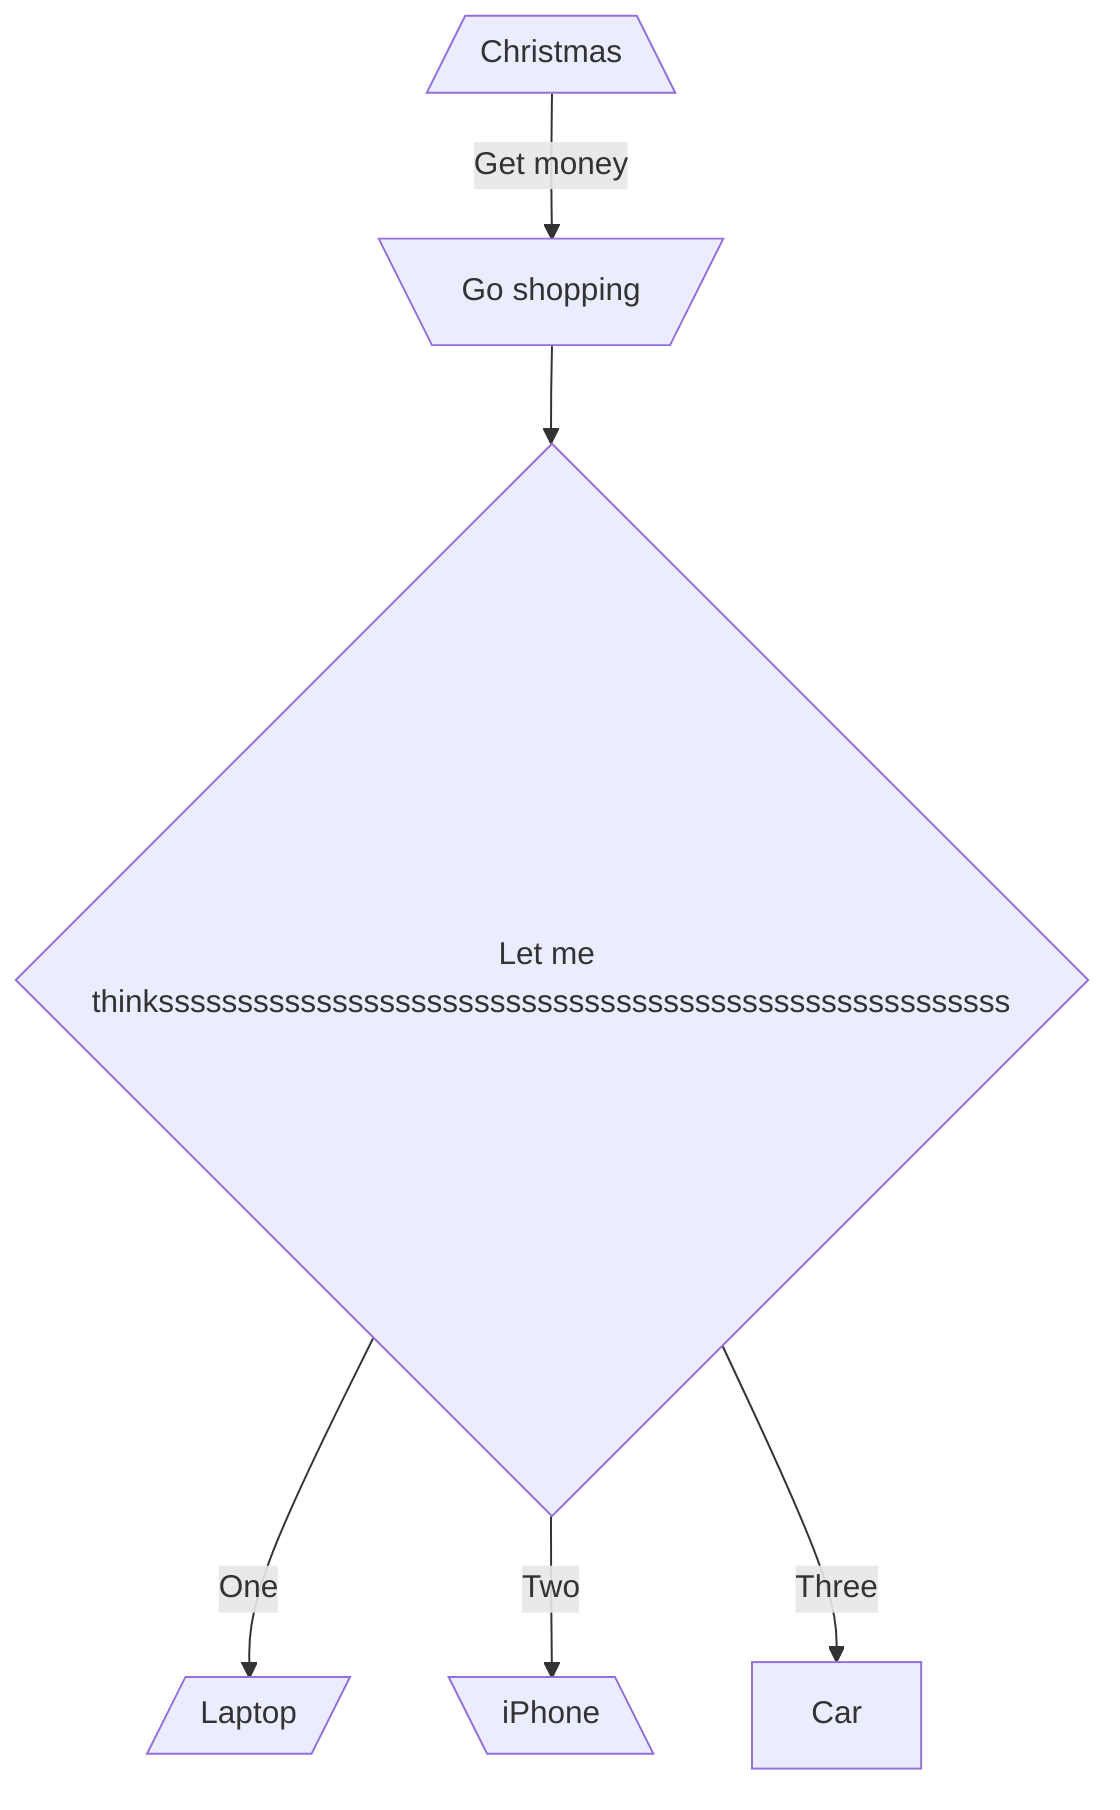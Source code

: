 graph TD
    A[/Christmas\]
    A -->|Get money| B[\Go shopping/]
    B --> C{Let me thinkssssssssssssssssssssssssssssssssssssssssssssssssssssss}
    C -->|One| D[/Laptop/]
    C -->|Two| E[\iPhone\]
    C -->|Three| F[Car]